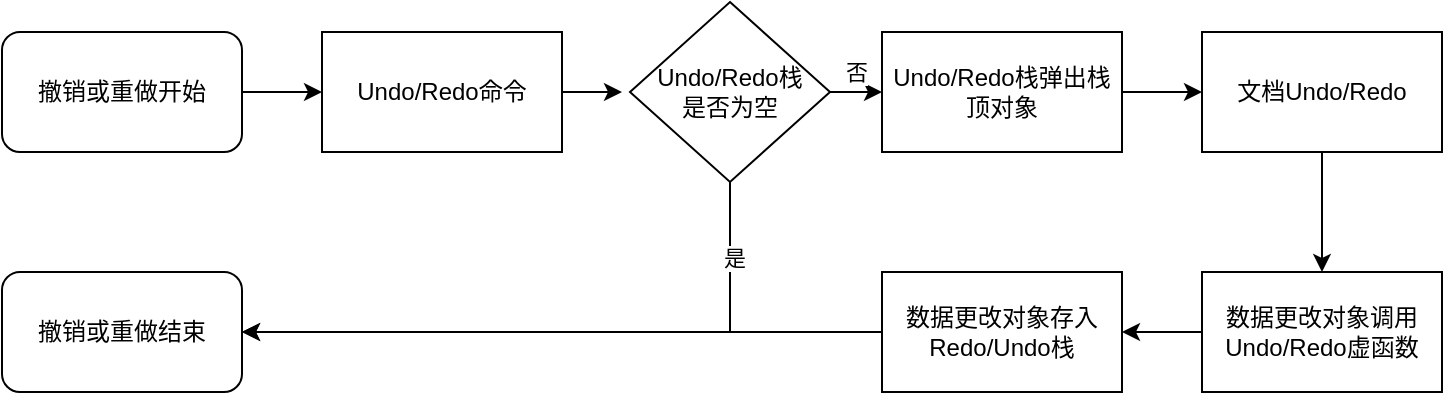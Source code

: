 <mxfile version="22.0.8" type="github">
  <diagram name="第 1 页" id="D77pJjPnXhAYYAvztb7z">
    <mxGraphModel dx="1290" dy="580" grid="1" gridSize="10" guides="1" tooltips="1" connect="1" arrows="1" fold="1" page="1" pageScale="1" pageWidth="827" pageHeight="1169" math="0" shadow="0">
      <root>
        <mxCell id="0" />
        <mxCell id="1" parent="0" />
        <mxCell id="OpUXCmSwJcfaaBgQTvMD-18" style="edgeStyle=orthogonalEdgeStyle;rounded=0;orthogonalLoop=1;jettySize=auto;html=1;" edge="1" parent="1" source="OpUXCmSwJcfaaBgQTvMD-9" target="OpUXCmSwJcfaaBgQTvMD-10">
          <mxGeometry relative="1" as="geometry" />
        </mxCell>
        <mxCell id="OpUXCmSwJcfaaBgQTvMD-9" value="撤销或重做开始" style="rounded=1;whiteSpace=wrap;html=1;" vertex="1" parent="1">
          <mxGeometry y="280" width="120" height="60" as="geometry" />
        </mxCell>
        <mxCell id="OpUXCmSwJcfaaBgQTvMD-19" style="edgeStyle=orthogonalEdgeStyle;rounded=0;orthogonalLoop=1;jettySize=auto;html=1;" edge="1" parent="1" source="OpUXCmSwJcfaaBgQTvMD-10">
          <mxGeometry relative="1" as="geometry">
            <mxPoint x="310" y="310" as="targetPoint" />
          </mxGeometry>
        </mxCell>
        <mxCell id="OpUXCmSwJcfaaBgQTvMD-10" value="Undo/Redo命令" style="rounded=0;whiteSpace=wrap;html=1;" vertex="1" parent="1">
          <mxGeometry x="160" y="280" width="120" height="60" as="geometry" />
        </mxCell>
        <mxCell id="OpUXCmSwJcfaaBgQTvMD-20" style="edgeStyle=orthogonalEdgeStyle;rounded=0;orthogonalLoop=1;jettySize=auto;html=1;entryX=0;entryY=0.5;entryDx=0;entryDy=0;" edge="1" parent="1" source="OpUXCmSwJcfaaBgQTvMD-11" target="OpUXCmSwJcfaaBgQTvMD-13">
          <mxGeometry relative="1" as="geometry" />
        </mxCell>
        <mxCell id="OpUXCmSwJcfaaBgQTvMD-25" value="否" style="edgeLabel;html=1;align=center;verticalAlign=middle;resizable=0;points=[];" vertex="1" connectable="0" parent="OpUXCmSwJcfaaBgQTvMD-20">
          <mxGeometry x="0.511" y="1" relative="1" as="geometry">
            <mxPoint y="-9" as="offset" />
          </mxGeometry>
        </mxCell>
        <mxCell id="OpUXCmSwJcfaaBgQTvMD-26" style="edgeStyle=orthogonalEdgeStyle;rounded=0;orthogonalLoop=1;jettySize=auto;html=1;entryX=1;entryY=0.5;entryDx=0;entryDy=0;" edge="1" parent="1" source="OpUXCmSwJcfaaBgQTvMD-11" target="OpUXCmSwJcfaaBgQTvMD-12">
          <mxGeometry relative="1" as="geometry">
            <Array as="points">
              <mxPoint x="364" y="430" />
            </Array>
          </mxGeometry>
        </mxCell>
        <mxCell id="OpUXCmSwJcfaaBgQTvMD-27" value="是" style="edgeLabel;html=1;align=center;verticalAlign=middle;resizable=0;points=[];" vertex="1" connectable="0" parent="OpUXCmSwJcfaaBgQTvMD-26">
          <mxGeometry x="-0.765" y="2" relative="1" as="geometry">
            <mxPoint as="offset" />
          </mxGeometry>
        </mxCell>
        <mxCell id="OpUXCmSwJcfaaBgQTvMD-11" value="Undo/Redo栈&lt;br&gt;是否为空" style="rhombus;whiteSpace=wrap;html=1;" vertex="1" parent="1">
          <mxGeometry x="314" y="265" width="100" height="90" as="geometry" />
        </mxCell>
        <mxCell id="OpUXCmSwJcfaaBgQTvMD-12" value="撤销或重做结束" style="rounded=1;whiteSpace=wrap;html=1;" vertex="1" parent="1">
          <mxGeometry y="400" width="120" height="60" as="geometry" />
        </mxCell>
        <mxCell id="OpUXCmSwJcfaaBgQTvMD-21" style="edgeStyle=orthogonalEdgeStyle;rounded=0;orthogonalLoop=1;jettySize=auto;html=1;entryX=0;entryY=0.5;entryDx=0;entryDy=0;" edge="1" parent="1" source="OpUXCmSwJcfaaBgQTvMD-13" target="OpUXCmSwJcfaaBgQTvMD-14">
          <mxGeometry relative="1" as="geometry" />
        </mxCell>
        <mxCell id="OpUXCmSwJcfaaBgQTvMD-13" value="Undo/Redo栈弹出栈顶对象" style="rounded=0;whiteSpace=wrap;html=1;" vertex="1" parent="1">
          <mxGeometry x="440" y="280" width="120" height="60" as="geometry" />
        </mxCell>
        <mxCell id="OpUXCmSwJcfaaBgQTvMD-22" style="edgeStyle=orthogonalEdgeStyle;rounded=0;orthogonalLoop=1;jettySize=auto;html=1;entryX=0.5;entryY=0;entryDx=0;entryDy=0;" edge="1" parent="1" source="OpUXCmSwJcfaaBgQTvMD-14" target="OpUXCmSwJcfaaBgQTvMD-15">
          <mxGeometry relative="1" as="geometry" />
        </mxCell>
        <mxCell id="OpUXCmSwJcfaaBgQTvMD-14" value="文档Undo/Redo" style="rounded=0;whiteSpace=wrap;html=1;" vertex="1" parent="1">
          <mxGeometry x="600" y="280" width="120" height="60" as="geometry" />
        </mxCell>
        <mxCell id="OpUXCmSwJcfaaBgQTvMD-23" style="edgeStyle=orthogonalEdgeStyle;rounded=0;orthogonalLoop=1;jettySize=auto;html=1;exitX=0;exitY=0.5;exitDx=0;exitDy=0;entryX=1;entryY=0.5;entryDx=0;entryDy=0;" edge="1" parent="1" source="OpUXCmSwJcfaaBgQTvMD-15" target="OpUXCmSwJcfaaBgQTvMD-16">
          <mxGeometry relative="1" as="geometry" />
        </mxCell>
        <mxCell id="OpUXCmSwJcfaaBgQTvMD-15" value="数据更改对象调用Undo/Redo虚函数" style="rounded=0;whiteSpace=wrap;html=1;" vertex="1" parent="1">
          <mxGeometry x="600" y="400" width="120" height="60" as="geometry" />
        </mxCell>
        <mxCell id="OpUXCmSwJcfaaBgQTvMD-24" style="edgeStyle=orthogonalEdgeStyle;rounded=0;orthogonalLoop=1;jettySize=auto;html=1;entryX=1;entryY=0.5;entryDx=0;entryDy=0;" edge="1" parent="1" source="OpUXCmSwJcfaaBgQTvMD-16" target="OpUXCmSwJcfaaBgQTvMD-12">
          <mxGeometry relative="1" as="geometry" />
        </mxCell>
        <mxCell id="OpUXCmSwJcfaaBgQTvMD-16" value="数据更改对象存入Redo/Undo栈" style="rounded=0;whiteSpace=wrap;html=1;" vertex="1" parent="1">
          <mxGeometry x="440" y="400" width="120" height="60" as="geometry" />
        </mxCell>
      </root>
    </mxGraphModel>
  </diagram>
</mxfile>
